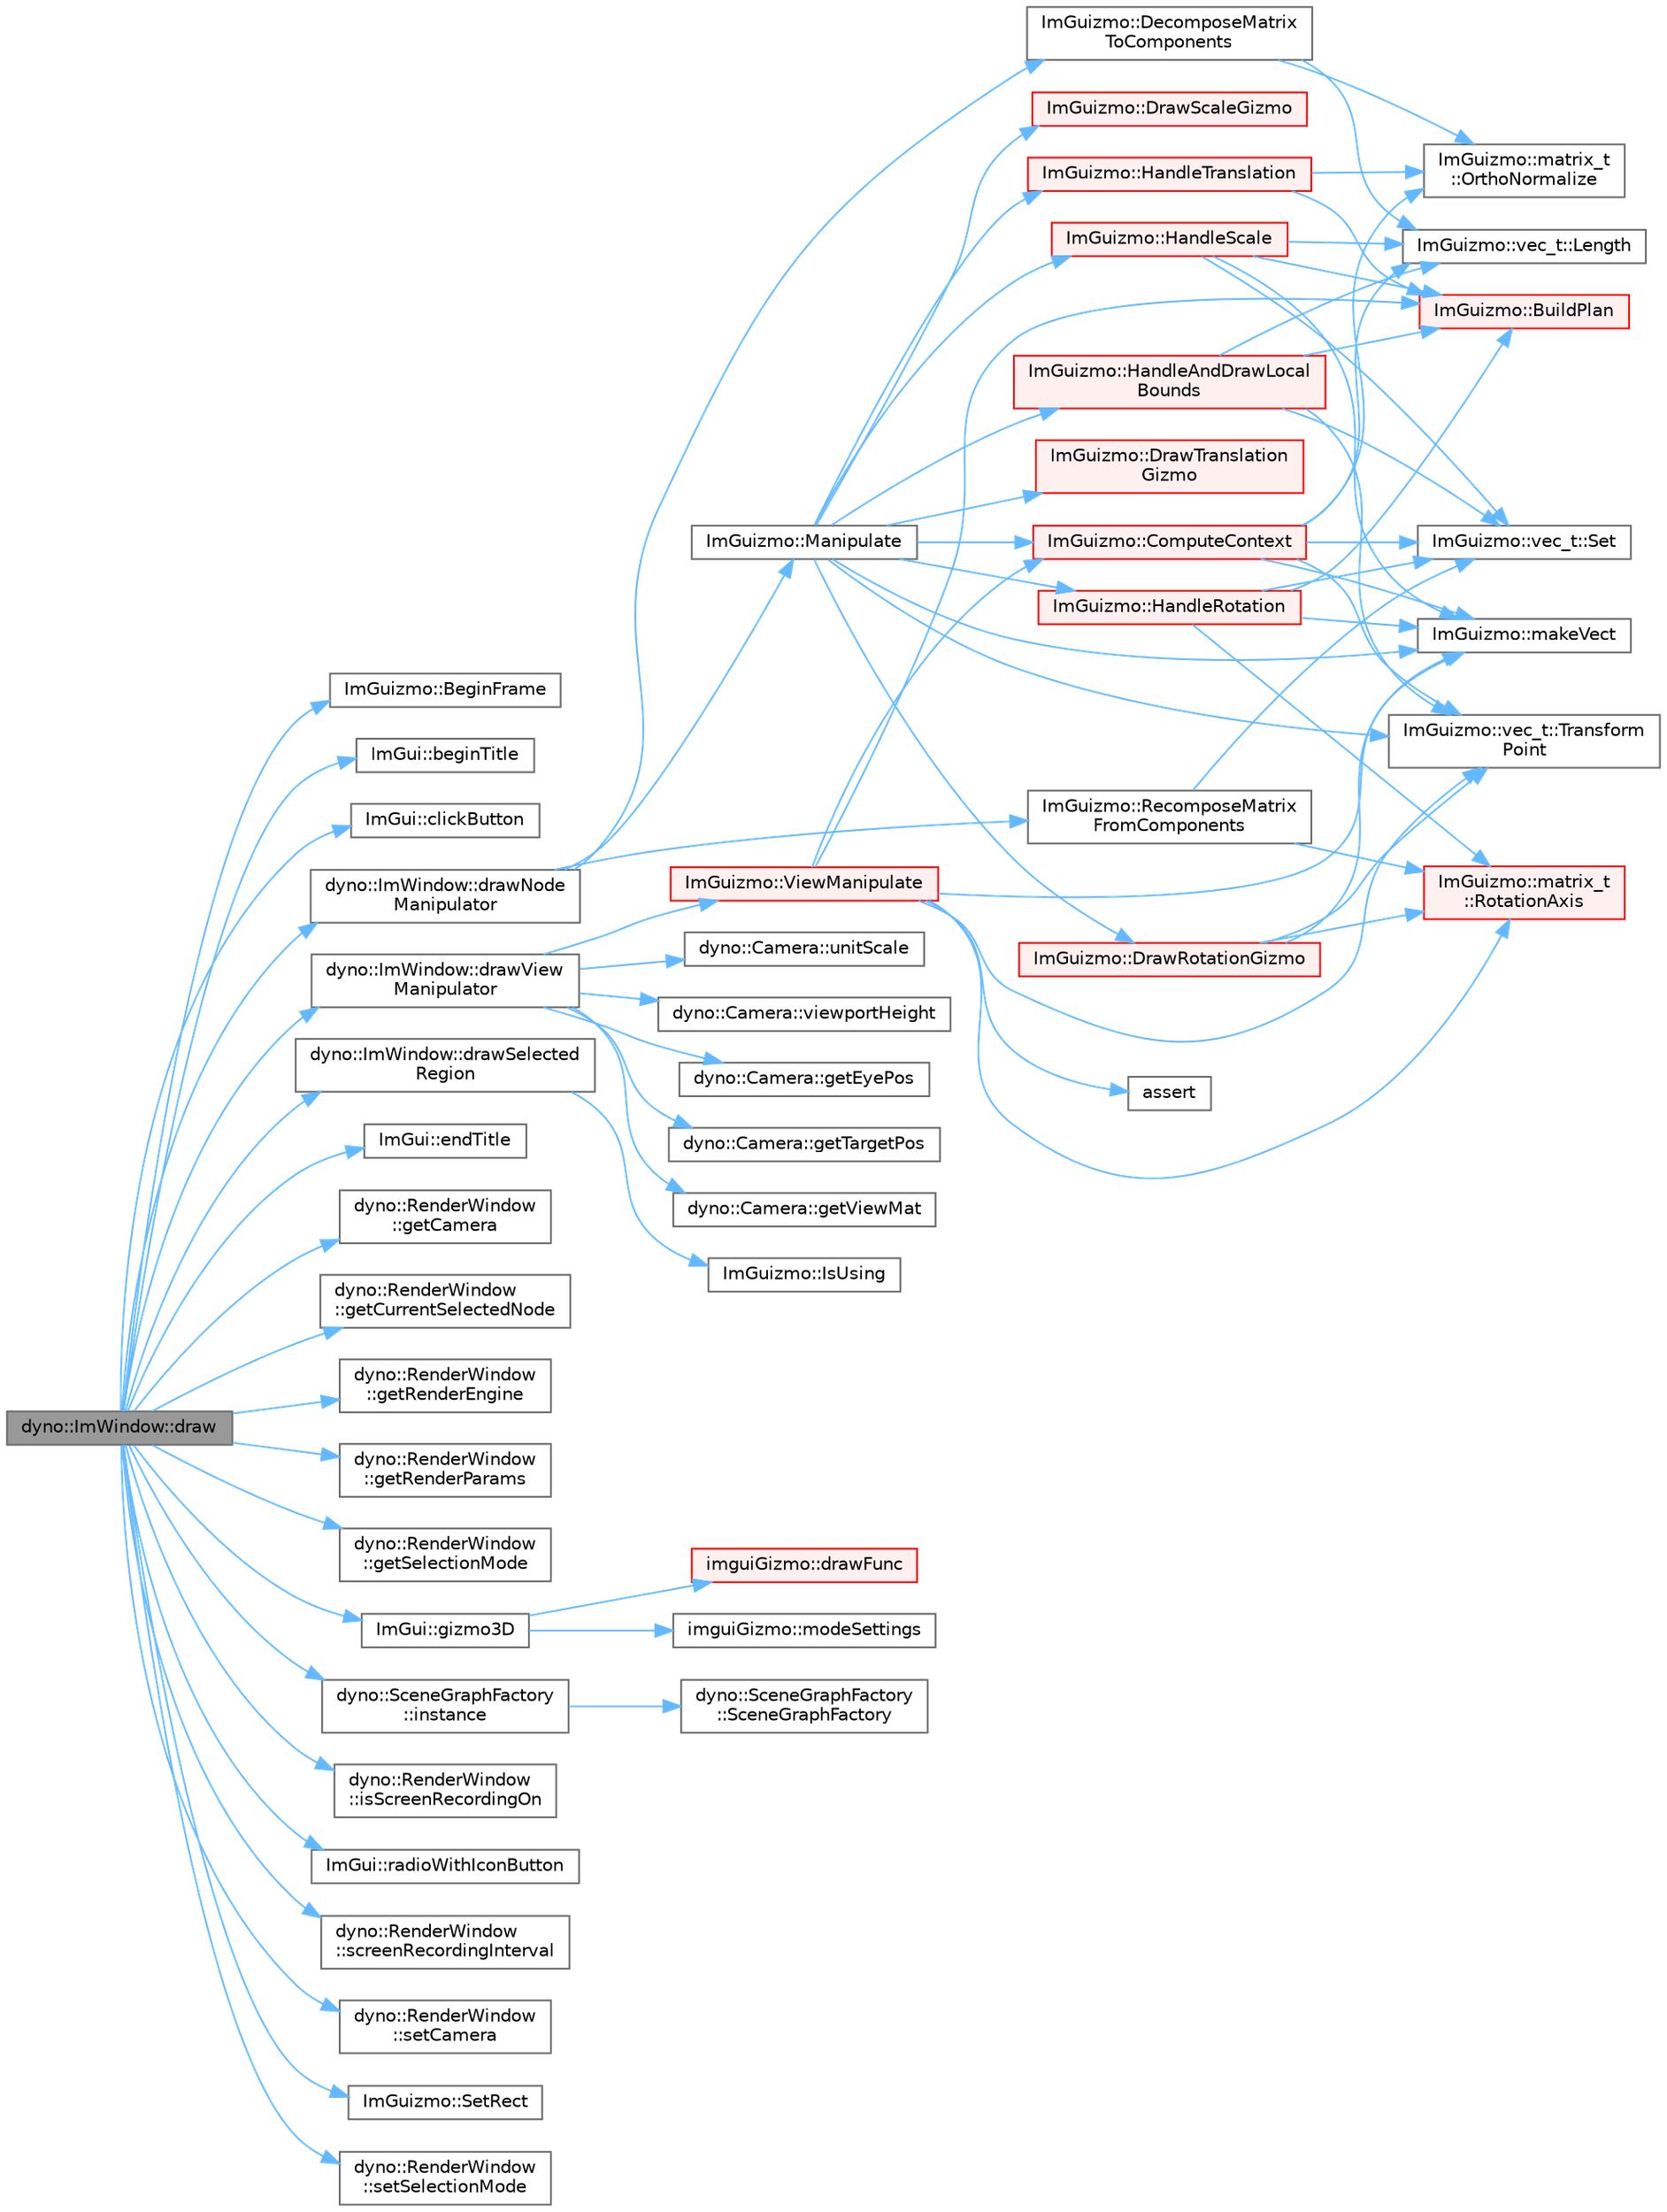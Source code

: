 digraph "dyno::ImWindow::draw"
{
 // LATEX_PDF_SIZE
  bgcolor="transparent";
  edge [fontname=Helvetica,fontsize=10,labelfontname=Helvetica,labelfontsize=10];
  node [fontname=Helvetica,fontsize=10,shape=box,height=0.2,width=0.4];
  rankdir="LR";
  Node1 [id="Node000001",label="dyno::ImWindow::draw",height=0.2,width=0.4,color="gray40", fillcolor="grey60", style="filled", fontcolor="black",tooltip=" "];
  Node1 -> Node2 [id="edge1_Node000001_Node000002",color="steelblue1",style="solid",tooltip=" "];
  Node2 [id="Node000002",label="ImGuizmo::BeginFrame",height=0.2,width=0.4,color="grey40", fillcolor="white", style="filled",URL="$namespace_im_guizmo.html#ac1b7d4b10f60001f23e82106e435ec7e",tooltip=" "];
  Node1 -> Node3 [id="edge2_Node000001_Node000003",color="steelblue1",style="solid",tooltip=" "];
  Node3 [id="Node000003",label="ImGui::beginTitle",height=0.2,width=0.4,color="grey40", fillcolor="white", style="filled",URL="$namespace_im_gui.html#a7287596499e78278f1229c1e2c82a67e",tooltip=" "];
  Node1 -> Node4 [id="edge3_Node000001_Node000004",color="steelblue1",style="solid",tooltip=" "];
  Node4 [id="Node000004",label="ImGui::clickButton",height=0.2,width=0.4,color="grey40", fillcolor="white", style="filled",URL="$namespace_im_gui.html#a2848670112c6c4cc23649b929cd0710c",tooltip=" "];
  Node1 -> Node5 [id="edge4_Node000001_Node000005",color="steelblue1",style="solid",tooltip=" "];
  Node5 [id="Node000005",label="dyno::ImWindow::drawNode\lManipulator",height=0.2,width=0.4,color="grey40", fillcolor="white", style="filled",URL="$classdyno_1_1_im_window.html#a5b2a03ba29b741b490e0753b065dbf26",tooltip=" "];
  Node5 -> Node6 [id="edge5_Node000005_Node000006",color="steelblue1",style="solid",tooltip=" "];
  Node6 [id="Node000006",label="ImGuizmo::DecomposeMatrix\lToComponents",height=0.2,width=0.4,color="grey40", fillcolor="white", style="filled",URL="$namespace_im_guizmo.html#ac1df64320a50430712330cc46532b63d",tooltip=" "];
  Node6 -> Node7 [id="edge6_Node000006_Node000007",color="steelblue1",style="solid",tooltip=" "];
  Node7 [id="Node000007",label="ImGuizmo::vec_t::Length",height=0.2,width=0.4,color="grey40", fillcolor="white", style="filled",URL="$struct_im_guizmo_1_1vec__t.html#a5fdc55e19fe7a468751ab9a8a77ebf23",tooltip=" "];
  Node6 -> Node8 [id="edge7_Node000006_Node000008",color="steelblue1",style="solid",tooltip=" "];
  Node8 [id="Node000008",label="ImGuizmo::matrix_t\l::OrthoNormalize",height=0.2,width=0.4,color="grey40", fillcolor="white", style="filled",URL="$struct_im_guizmo_1_1matrix__t.html#a230d5d19800a0aca753e1c324dcda9d7",tooltip=" "];
  Node5 -> Node9 [id="edge8_Node000005_Node000009",color="steelblue1",style="solid",tooltip=" "];
  Node9 [id="Node000009",label="ImGuizmo::Manipulate",height=0.2,width=0.4,color="grey40", fillcolor="white", style="filled",URL="$namespace_im_guizmo.html#a35055a3a0899598ad1ef1785d0539175",tooltip=" "];
  Node9 -> Node10 [id="edge9_Node000009_Node000010",color="steelblue1",style="solid",tooltip=" "];
  Node10 [id="Node000010",label="ImGuizmo::ComputeContext",height=0.2,width=0.4,color="red", fillcolor="#FFF0F0", style="filled",URL="$namespace_im_guizmo.html#ada8d9e037d6a4bb8399093c11f988135",tooltip=" "];
  Node10 -> Node7 [id="edge10_Node000010_Node000007",color="steelblue1",style="solid",tooltip=" "];
  Node10 -> Node14 [id="edge11_Node000010_Node000014",color="steelblue1",style="solid",tooltip=" "];
  Node14 [id="Node000014",label="ImGuizmo::makeVect",height=0.2,width=0.4,color="grey40", fillcolor="white", style="filled",URL="$namespace_im_guizmo.html#a640be01f179c80230cd4b7ee9b298456",tooltip=" "];
  Node10 -> Node8 [id="edge12_Node000010_Node000008",color="steelblue1",style="solid",tooltip=" "];
  Node10 -> Node20 [id="edge13_Node000010_Node000020",color="steelblue1",style="solid",tooltip=" "];
  Node20 [id="Node000020",label="ImGuizmo::vec_t::Set",height=0.2,width=0.4,color="grey40", fillcolor="white", style="filled",URL="$struct_im_guizmo_1_1vec__t.html#a3a9bbf64bfa707364b68813dd46a5d5b",tooltip=" "];
  Node10 -> Node19 [id="edge14_Node000010_Node000019",color="steelblue1",style="solid",tooltip=" "];
  Node19 [id="Node000019",label="ImGuizmo::vec_t::Transform\lPoint",height=0.2,width=0.4,color="grey40", fillcolor="white", style="filled",URL="$struct_im_guizmo_1_1vec__t.html#a904cb32e9200475ae5a9f5c918816dc2",tooltip=" "];
  Node9 -> Node24 [id="edge15_Node000009_Node000024",color="steelblue1",style="solid",tooltip=" "];
  Node24 [id="Node000024",label="ImGuizmo::DrawRotationGizmo",height=0.2,width=0.4,color="red", fillcolor="#FFF0F0", style="filled",URL="$namespace_im_guizmo.html#a19db68ffce5ccda47ce42fecc876baf3",tooltip=" "];
  Node24 -> Node14 [id="edge16_Node000024_Node000014",color="steelblue1",style="solid",tooltip=" "];
  Node24 -> Node28 [id="edge17_Node000024_Node000028",color="steelblue1",style="solid",tooltip=" "];
  Node28 [id="Node000028",label="ImGuizmo::matrix_t\l::RotationAxis",height=0.2,width=0.4,color="red", fillcolor="#FFF0F0", style="filled",URL="$struct_im_guizmo_1_1matrix__t.html#abb6c29d0bcc5e884b68a666a204730db",tooltip=" "];
  Node24 -> Node19 [id="edge18_Node000024_Node000019",color="steelblue1",style="solid",tooltip=" "];
  Node9 -> Node30 [id="edge19_Node000009_Node000030",color="steelblue1",style="solid",tooltip=" "];
  Node30 [id="Node000030",label="ImGuizmo::DrawScaleGizmo",height=0.2,width=0.4,color="red", fillcolor="#FFF0F0", style="filled",URL="$namespace_im_guizmo.html#ace349605c5f7bd22341151bf768a99e5",tooltip=" "];
  Node9 -> Node37 [id="edge20_Node000009_Node000037",color="steelblue1",style="solid",tooltip=" "];
  Node37 [id="Node000037",label="ImGuizmo::DrawTranslation\lGizmo",height=0.2,width=0.4,color="red", fillcolor="#FFF0F0", style="filled",URL="$namespace_im_guizmo.html#a0fc904f94efeae0d30493d2f6d071793",tooltip=" "];
  Node9 -> Node39 [id="edge21_Node000009_Node000039",color="steelblue1",style="solid",tooltip=" "];
  Node39 [id="Node000039",label="ImGuizmo::HandleAndDrawLocal\lBounds",height=0.2,width=0.4,color="red", fillcolor="#FFF0F0", style="filled",URL="$namespace_im_guizmo.html#a1f7e4771bc7f0ae1da2706ebc606da08",tooltip=" "];
  Node39 -> Node41 [id="edge22_Node000039_Node000041",color="steelblue1",style="solid",tooltip=" "];
  Node41 [id="Node000041",label="ImGuizmo::BuildPlan",height=0.2,width=0.4,color="red", fillcolor="#FFF0F0", style="filled",URL="$namespace_im_guizmo.html#a9957d966cf6e46e6d9a9915d94c6bad9",tooltip=" "];
  Node39 -> Node7 [id="edge23_Node000039_Node000007",color="steelblue1",style="solid",tooltip=" "];
  Node39 -> Node20 [id="edge24_Node000039_Node000020",color="steelblue1",style="solid",tooltip=" "];
  Node39 -> Node19 [id="edge25_Node000039_Node000019",color="steelblue1",style="solid",tooltip=" "];
  Node9 -> Node54 [id="edge26_Node000009_Node000054",color="steelblue1",style="solid",tooltip=" "];
  Node54 [id="Node000054",label="ImGuizmo::HandleRotation",height=0.2,width=0.4,color="red", fillcolor="#FFF0F0", style="filled",URL="$namespace_im_guizmo.html#a924cccc1ff201278f3d290fe718cc6da",tooltip=" "];
  Node54 -> Node41 [id="edge27_Node000054_Node000041",color="steelblue1",style="solid",tooltip=" "];
  Node54 -> Node14 [id="edge28_Node000054_Node000014",color="steelblue1",style="solid",tooltip=" "];
  Node54 -> Node28 [id="edge29_Node000054_Node000028",color="steelblue1",style="solid",tooltip=" "];
  Node54 -> Node20 [id="edge30_Node000054_Node000020",color="steelblue1",style="solid",tooltip=" "];
  Node9 -> Node59 [id="edge31_Node000009_Node000059",color="steelblue1",style="solid",tooltip=" "];
  Node59 [id="Node000059",label="ImGuizmo::HandleScale",height=0.2,width=0.4,color="red", fillcolor="#FFF0F0", style="filled",URL="$namespace_im_guizmo.html#a6e20cf1cff4119f99fd98ea3c4f54dab",tooltip=" "];
  Node59 -> Node41 [id="edge32_Node000059_Node000041",color="steelblue1",style="solid",tooltip=" "];
  Node59 -> Node7 [id="edge33_Node000059_Node000007",color="steelblue1",style="solid",tooltip=" "];
  Node59 -> Node14 [id="edge34_Node000059_Node000014",color="steelblue1",style="solid",tooltip=" "];
  Node59 -> Node20 [id="edge35_Node000059_Node000020",color="steelblue1",style="solid",tooltip=" "];
  Node9 -> Node60 [id="edge36_Node000009_Node000060",color="steelblue1",style="solid",tooltip=" "];
  Node60 [id="Node000060",label="ImGuizmo::HandleTranslation",height=0.2,width=0.4,color="red", fillcolor="#FFF0F0", style="filled",URL="$namespace_im_guizmo.html#a740e542a76c41130c8faaa6da10b9ffc",tooltip=" "];
  Node60 -> Node41 [id="edge37_Node000060_Node000041",color="steelblue1",style="solid",tooltip=" "];
  Node60 -> Node8 [id="edge38_Node000060_Node000008",color="steelblue1",style="solid",tooltip=" "];
  Node9 -> Node14 [id="edge39_Node000009_Node000014",color="steelblue1",style="solid",tooltip=" "];
  Node9 -> Node19 [id="edge40_Node000009_Node000019",color="steelblue1",style="solid",tooltip=" "];
  Node5 -> Node62 [id="edge41_Node000005_Node000062",color="steelblue1",style="solid",tooltip=" "];
  Node62 [id="Node000062",label="ImGuizmo::RecomposeMatrix\lFromComponents",height=0.2,width=0.4,color="grey40", fillcolor="white", style="filled",URL="$namespace_im_guizmo.html#ac351a2297e059fc4f328cfae81fab40e",tooltip=" "];
  Node62 -> Node28 [id="edge42_Node000062_Node000028",color="steelblue1",style="solid",tooltip=" "];
  Node62 -> Node20 [id="edge43_Node000062_Node000020",color="steelblue1",style="solid",tooltip=" "];
  Node1 -> Node63 [id="edge44_Node000001_Node000063",color="steelblue1",style="solid",tooltip=" "];
  Node63 [id="Node000063",label="dyno::ImWindow::drawSelected\lRegion",height=0.2,width=0.4,color="grey40", fillcolor="white", style="filled",URL="$classdyno_1_1_im_window.html#a77757b108158cb8c79ea4e1e89cac38c",tooltip=" "];
  Node63 -> Node64 [id="edge45_Node000063_Node000064",color="steelblue1",style="solid",tooltip=" "];
  Node64 [id="Node000064",label="ImGuizmo::IsUsing",height=0.2,width=0.4,color="grey40", fillcolor="white", style="filled",URL="$namespace_im_guizmo.html#a6b0a6adccca17028e6d3eb9cd8cbc3ae",tooltip=" "];
  Node1 -> Node65 [id="edge46_Node000001_Node000065",color="steelblue1",style="solid",tooltip=" "];
  Node65 [id="Node000065",label="dyno::ImWindow::drawView\lManipulator",height=0.2,width=0.4,color="grey40", fillcolor="white", style="filled",URL="$classdyno_1_1_im_window.html#a3dfef0ee020cf48269264cbab54e6364",tooltip=" "];
  Node65 -> Node66 [id="edge47_Node000065_Node000066",color="steelblue1",style="solid",tooltip=" "];
  Node66 [id="Node000066",label="dyno::Camera::getEyePos",height=0.2,width=0.4,color="grey40", fillcolor="white", style="filled",URL="$classdyno_1_1_camera.html#aff778aab7397bfe1db30bbc40faa2b31",tooltip=" "];
  Node65 -> Node67 [id="edge48_Node000065_Node000067",color="steelblue1",style="solid",tooltip=" "];
  Node67 [id="Node000067",label="dyno::Camera::getTargetPos",height=0.2,width=0.4,color="grey40", fillcolor="white", style="filled",URL="$classdyno_1_1_camera.html#a7d47dafb052f58e590852f81b4732df5",tooltip=" "];
  Node65 -> Node68 [id="edge49_Node000065_Node000068",color="steelblue1",style="solid",tooltip=" "];
  Node68 [id="Node000068",label="dyno::Camera::getViewMat",height=0.2,width=0.4,color="grey40", fillcolor="white", style="filled",URL="$classdyno_1_1_camera.html#ace9efab63c496cb52dbd599883b08f0f",tooltip=" "];
  Node65 -> Node69 [id="edge50_Node000065_Node000069",color="steelblue1",style="solid",tooltip=" "];
  Node69 [id="Node000069",label="dyno::Camera::unitScale",height=0.2,width=0.4,color="grey40", fillcolor="white", style="filled",URL="$classdyno_1_1_camera.html#a2c111061d34aeae461b026173ea2cbbb",tooltip=" "];
  Node65 -> Node70 [id="edge51_Node000065_Node000070",color="steelblue1",style="solid",tooltip=" "];
  Node70 [id="Node000070",label="ImGuizmo::ViewManipulate",height=0.2,width=0.4,color="red", fillcolor="#FFF0F0", style="filled",URL="$namespace_im_guizmo.html#af64cdce1fc039578f1d37873cbb06224",tooltip=" "];
  Node70 -> Node71 [id="edge52_Node000070_Node000071",color="steelblue1",style="solid",tooltip=" "];
  Node71 [id="Node000071",label="assert",height=0.2,width=0.4,color="grey40", fillcolor="white", style="filled",URL="$_vulkan_swap_chain_8cpp.html#a21b5a77bb7dd2ff2a93f6c086da96d46",tooltip=" "];
  Node70 -> Node41 [id="edge53_Node000070_Node000041",color="steelblue1",style="solid",tooltip=" "];
  Node70 -> Node10 [id="edge54_Node000070_Node000010",color="steelblue1",style="solid",tooltip=" "];
  Node70 -> Node14 [id="edge55_Node000070_Node000014",color="steelblue1",style="solid",tooltip=" "];
  Node70 -> Node28 [id="edge56_Node000070_Node000028",color="steelblue1",style="solid",tooltip=" "];
  Node70 -> Node19 [id="edge57_Node000070_Node000019",color="steelblue1",style="solid",tooltip=" "];
  Node65 -> Node77 [id="edge58_Node000065_Node000077",color="steelblue1",style="solid",tooltip=" "];
  Node77 [id="Node000077",label="dyno::Camera::viewportHeight",height=0.2,width=0.4,color="grey40", fillcolor="white", style="filled",URL="$classdyno_1_1_camera.html#a83c21f517887e12fda85c38fdb32fa9c",tooltip=" "];
  Node1 -> Node78 [id="edge59_Node000001_Node000078",color="steelblue1",style="solid",tooltip=" "];
  Node78 [id="Node000078",label="ImGui::endTitle",height=0.2,width=0.4,color="grey40", fillcolor="white", style="filled",URL="$namespace_im_gui.html#a84e7b214c14a6ef9dae6218fb03cf647",tooltip=" "];
  Node1 -> Node79 [id="edge60_Node000001_Node000079",color="steelblue1",style="solid",tooltip=" "];
  Node79 [id="Node000079",label="dyno::RenderWindow\l::getCamera",height=0.2,width=0.4,color="grey40", fillcolor="white", style="filled",URL="$classdyno_1_1_render_window.html#a1dc3aef8594650078ec0e4cc330571cc",tooltip=" "];
  Node1 -> Node80 [id="edge61_Node000001_Node000080",color="steelblue1",style="solid",tooltip=" "];
  Node80 [id="Node000080",label="dyno::RenderWindow\l::getCurrentSelectedNode",height=0.2,width=0.4,color="grey40", fillcolor="white", style="filled",URL="$classdyno_1_1_render_window.html#adf00c6c502c464e3353cc359537ac46e",tooltip=" "];
  Node1 -> Node81 [id="edge62_Node000001_Node000081",color="steelblue1",style="solid",tooltip=" "];
  Node81 [id="Node000081",label="dyno::RenderWindow\l::getRenderEngine",height=0.2,width=0.4,color="grey40", fillcolor="white", style="filled",URL="$classdyno_1_1_render_window.html#a3975b0b99476e15f0021ed78764315bf",tooltip=" "];
  Node1 -> Node82 [id="edge63_Node000001_Node000082",color="steelblue1",style="solid",tooltip=" "];
  Node82 [id="Node000082",label="dyno::RenderWindow\l::getRenderParams",height=0.2,width=0.4,color="grey40", fillcolor="white", style="filled",URL="$classdyno_1_1_render_window.html#a34924278889f38f9af141a6a992e167a",tooltip=" "];
  Node1 -> Node83 [id="edge64_Node000001_Node000083",color="steelblue1",style="solid",tooltip=" "];
  Node83 [id="Node000083",label="dyno::RenderWindow\l::getSelectionMode",height=0.2,width=0.4,color="grey40", fillcolor="white", style="filled",URL="$classdyno_1_1_render_window.html#a57f1b2c0a9a413e5b5182a2d77176227",tooltip=" "];
  Node1 -> Node84 [id="edge65_Node000001_Node000084",color="steelblue1",style="solid",tooltip=" "];
  Node84 [id="Node000084",label="ImGui::gizmo3D",height=0.2,width=0.4,color="grey40", fillcolor="white", style="filled",URL="$namespace_im_gui.html#a90c2cd6c4e407679a6fb59114728de1b",tooltip=" "];
  Node84 -> Node85 [id="edge66_Node000084_Node000085",color="steelblue1",style="solid",tooltip=" "];
  Node85 [id="Node000085",label="imguiGizmo::drawFunc",height=0.2,width=0.4,color="red", fillcolor="#FFF0F0", style="filled",URL="$structimgui_gizmo.html#a2c005d30d9ee3d3937373021936c1767",tooltip=" "];
  Node84 -> Node112 [id="edge67_Node000084_Node000112",color="steelblue1",style="solid",tooltip=" "];
  Node112 [id="Node000112",label="imguiGizmo::modeSettings",height=0.2,width=0.4,color="grey40", fillcolor="white", style="filled",URL="$structimgui_gizmo.html#adf31dac6ad601d65be0fe08e8f29712a",tooltip=" "];
  Node1 -> Node113 [id="edge68_Node000001_Node000113",color="steelblue1",style="solid",tooltip=" "];
  Node113 [id="Node000113",label="dyno::SceneGraphFactory\l::instance",height=0.2,width=0.4,color="grey40", fillcolor="white", style="filled",URL="$classdyno_1_1_scene_graph_factory.html#a734602c4eaa53d89bd0293015383677b",tooltip=" "];
  Node113 -> Node114 [id="edge69_Node000113_Node000114",color="steelblue1",style="solid",tooltip=" "];
  Node114 [id="Node000114",label="dyno::SceneGraphFactory\l::SceneGraphFactory",height=0.2,width=0.4,color="grey40", fillcolor="white", style="filled",URL="$classdyno_1_1_scene_graph_factory.html#a8903c0a4594870792c19db4302361bad",tooltip=" "];
  Node1 -> Node115 [id="edge70_Node000001_Node000115",color="steelblue1",style="solid",tooltip=" "];
  Node115 [id="Node000115",label="dyno::RenderWindow\l::isScreenRecordingOn",height=0.2,width=0.4,color="grey40", fillcolor="white", style="filled",URL="$classdyno_1_1_render_window.html#a985364fef73047cc171bcfc195784613",tooltip=" "];
  Node1 -> Node116 [id="edge71_Node000001_Node000116",color="steelblue1",style="solid",tooltip=" "];
  Node116 [id="Node000116",label="ImGui::radioWithIconButton",height=0.2,width=0.4,color="grey40", fillcolor="white", style="filled",URL="$namespace_im_gui.html#ada1bc9f103503618f2911e456e6d7698",tooltip=" "];
  Node1 -> Node117 [id="edge72_Node000001_Node000117",color="steelblue1",style="solid",tooltip=" "];
  Node117 [id="Node000117",label="dyno::RenderWindow\l::screenRecordingInterval",height=0.2,width=0.4,color="grey40", fillcolor="white", style="filled",URL="$classdyno_1_1_render_window.html#a85aa5372f46ee4d5afbbca8061eaad8d",tooltip=" "];
  Node1 -> Node118 [id="edge73_Node000001_Node000118",color="steelblue1",style="solid",tooltip=" "];
  Node118 [id="Node000118",label="dyno::RenderWindow\l::setCamera",height=0.2,width=0.4,color="grey40", fillcolor="white", style="filled",URL="$classdyno_1_1_render_window.html#a0fbc75659fc81019a64e698dc52623e1",tooltip=" "];
  Node1 -> Node119 [id="edge74_Node000001_Node000119",color="steelblue1",style="solid",tooltip=" "];
  Node119 [id="Node000119",label="ImGuizmo::SetRect",height=0.2,width=0.4,color="grey40", fillcolor="white", style="filled",URL="$namespace_im_guizmo.html#a0f9387ed028da8471a2dae71f0779e79",tooltip=" "];
  Node1 -> Node120 [id="edge75_Node000001_Node000120",color="steelblue1",style="solid",tooltip=" "];
  Node120 [id="Node000120",label="dyno::RenderWindow\l::setSelectionMode",height=0.2,width=0.4,color="grey40", fillcolor="white", style="filled",URL="$classdyno_1_1_render_window.html#af83a5dd81ed51c380e91b86b557da3b8",tooltip=" "];
}
